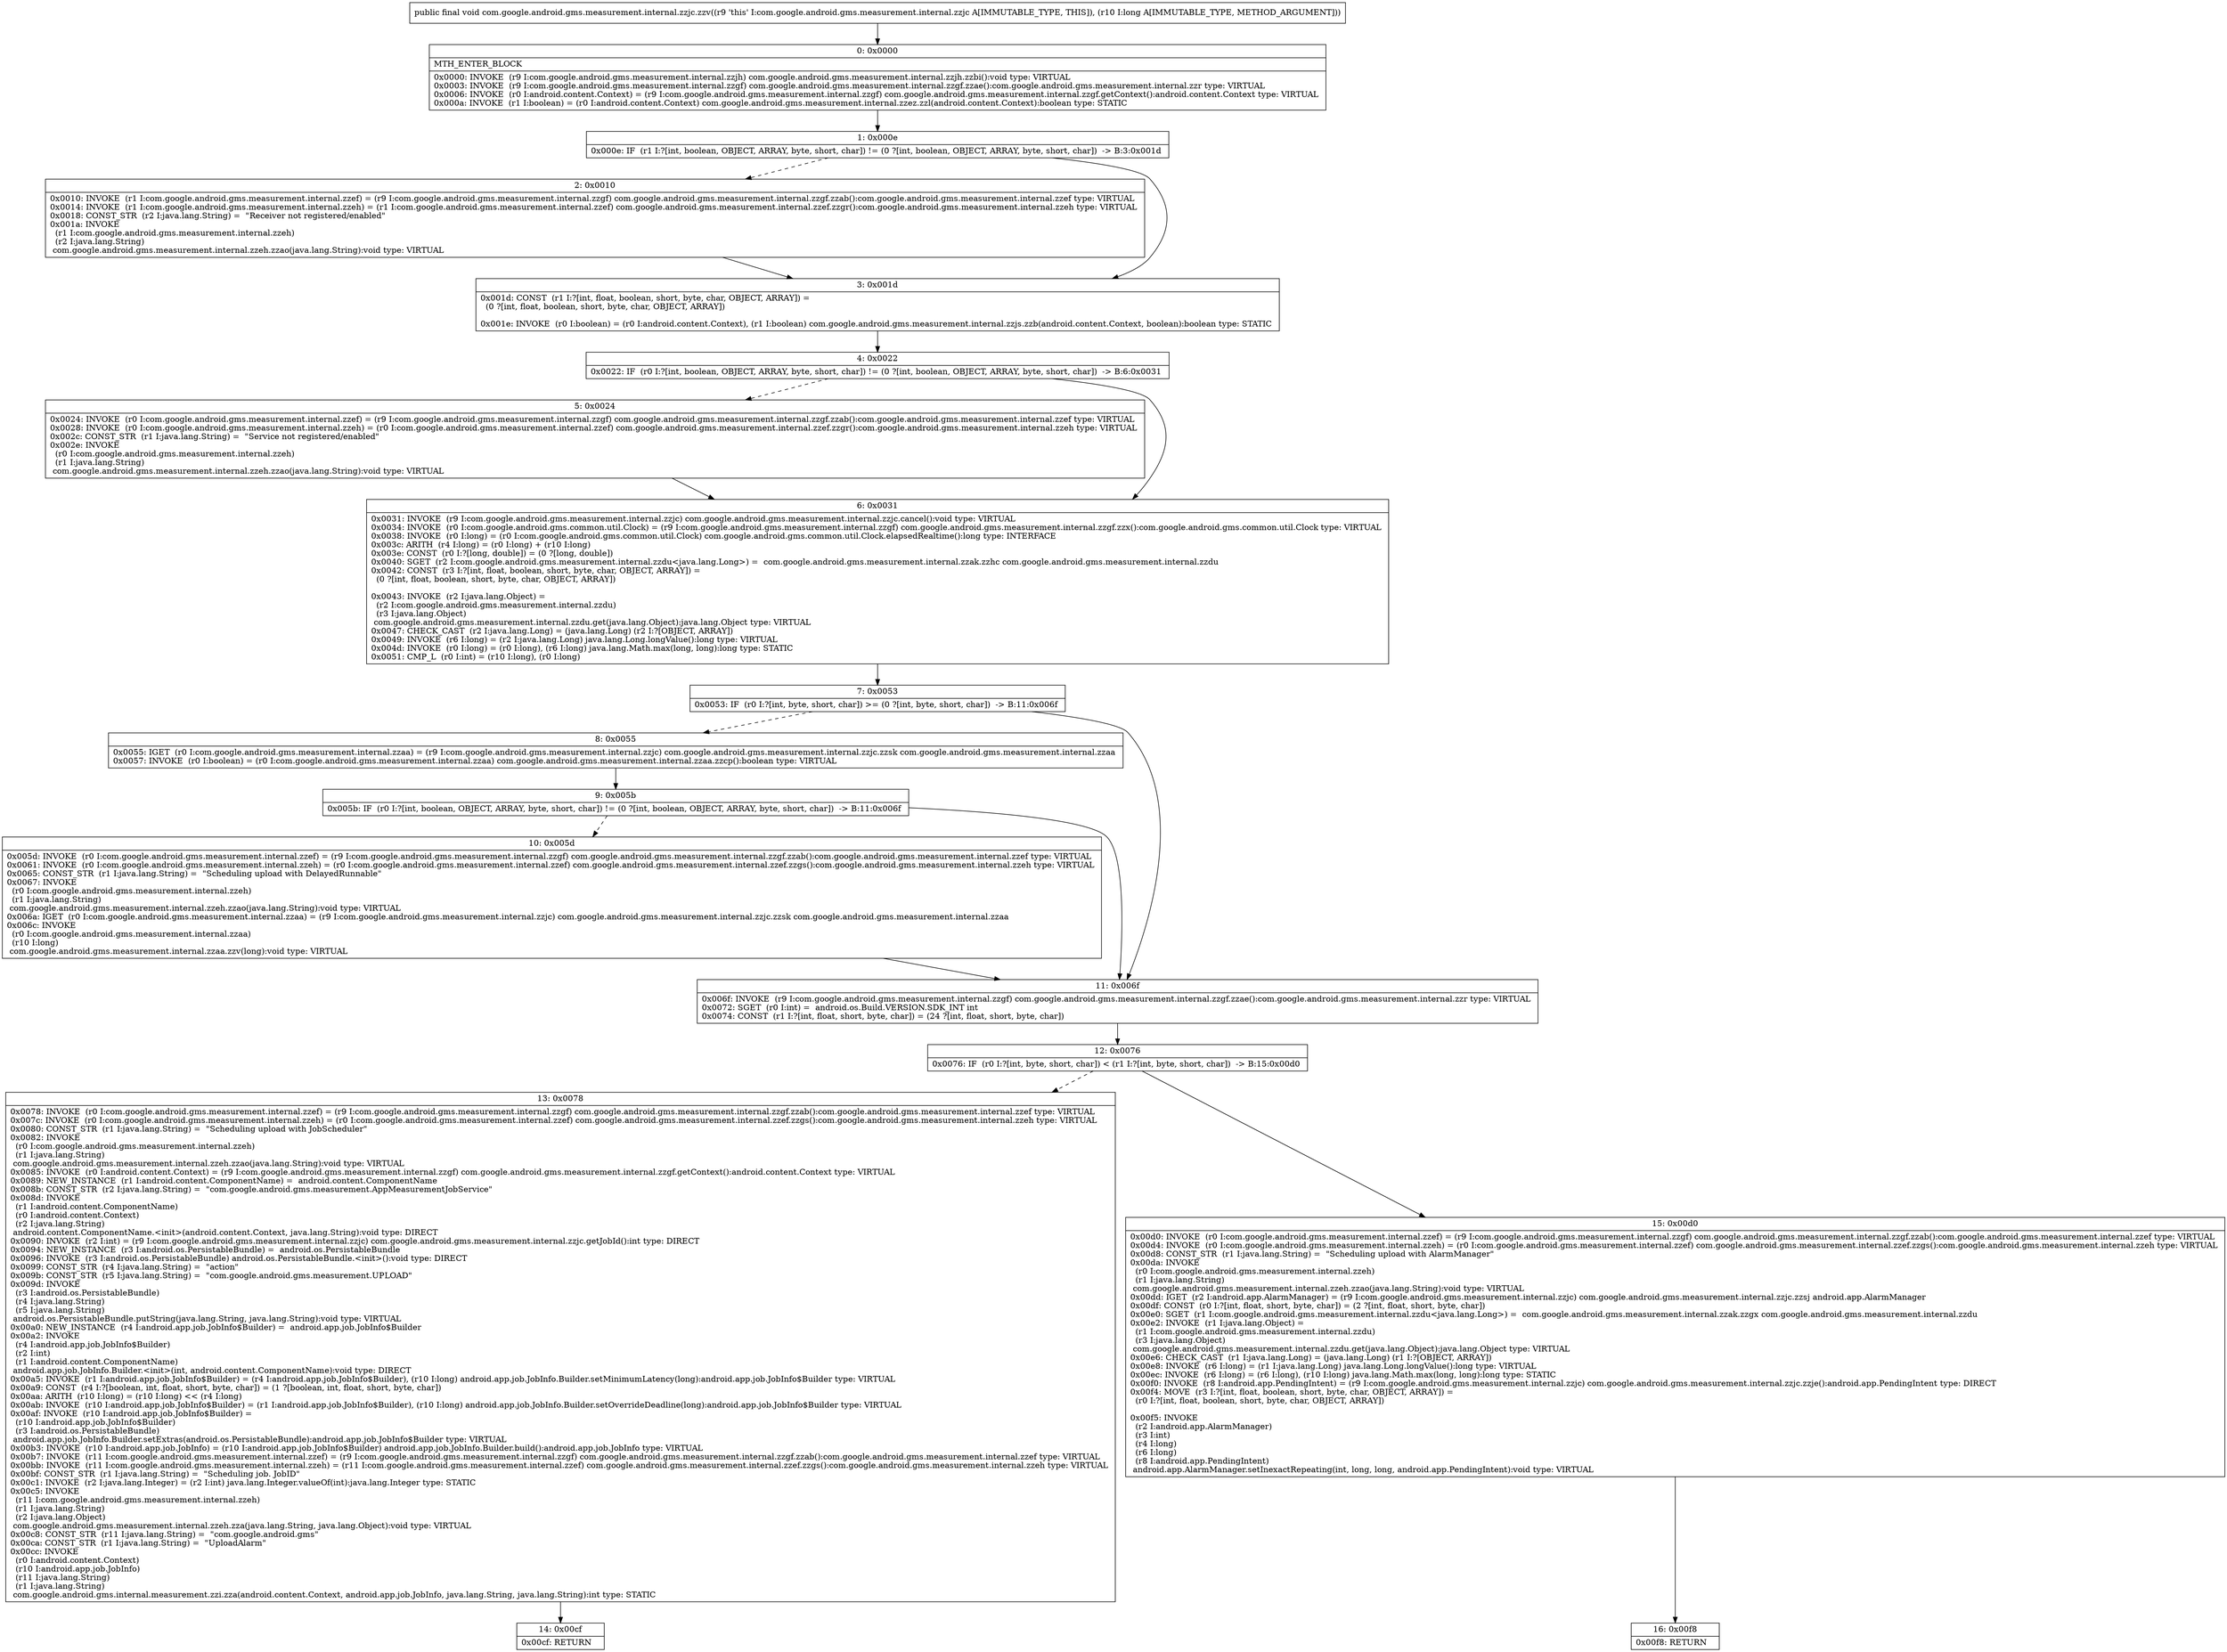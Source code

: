 digraph "CFG forcom.google.android.gms.measurement.internal.zzjc.zzv(J)V" {
Node_0 [shape=record,label="{0\:\ 0x0000|MTH_ENTER_BLOCK\l|0x0000: INVOKE  (r9 I:com.google.android.gms.measurement.internal.zzjh) com.google.android.gms.measurement.internal.zzjh.zzbi():void type: VIRTUAL \l0x0003: INVOKE  (r9 I:com.google.android.gms.measurement.internal.zzgf) com.google.android.gms.measurement.internal.zzgf.zzae():com.google.android.gms.measurement.internal.zzr type: VIRTUAL \l0x0006: INVOKE  (r0 I:android.content.Context) = (r9 I:com.google.android.gms.measurement.internal.zzgf) com.google.android.gms.measurement.internal.zzgf.getContext():android.content.Context type: VIRTUAL \l0x000a: INVOKE  (r1 I:boolean) = (r0 I:android.content.Context) com.google.android.gms.measurement.internal.zzez.zzl(android.content.Context):boolean type: STATIC \l}"];
Node_1 [shape=record,label="{1\:\ 0x000e|0x000e: IF  (r1 I:?[int, boolean, OBJECT, ARRAY, byte, short, char]) != (0 ?[int, boolean, OBJECT, ARRAY, byte, short, char])  \-\> B:3:0x001d \l}"];
Node_2 [shape=record,label="{2\:\ 0x0010|0x0010: INVOKE  (r1 I:com.google.android.gms.measurement.internal.zzef) = (r9 I:com.google.android.gms.measurement.internal.zzgf) com.google.android.gms.measurement.internal.zzgf.zzab():com.google.android.gms.measurement.internal.zzef type: VIRTUAL \l0x0014: INVOKE  (r1 I:com.google.android.gms.measurement.internal.zzeh) = (r1 I:com.google.android.gms.measurement.internal.zzef) com.google.android.gms.measurement.internal.zzef.zzgr():com.google.android.gms.measurement.internal.zzeh type: VIRTUAL \l0x0018: CONST_STR  (r2 I:java.lang.String) =  \"Receiver not registered\/enabled\" \l0x001a: INVOKE  \l  (r1 I:com.google.android.gms.measurement.internal.zzeh)\l  (r2 I:java.lang.String)\l com.google.android.gms.measurement.internal.zzeh.zzao(java.lang.String):void type: VIRTUAL \l}"];
Node_3 [shape=record,label="{3\:\ 0x001d|0x001d: CONST  (r1 I:?[int, float, boolean, short, byte, char, OBJECT, ARRAY]) = \l  (0 ?[int, float, boolean, short, byte, char, OBJECT, ARRAY])\l \l0x001e: INVOKE  (r0 I:boolean) = (r0 I:android.content.Context), (r1 I:boolean) com.google.android.gms.measurement.internal.zzjs.zzb(android.content.Context, boolean):boolean type: STATIC \l}"];
Node_4 [shape=record,label="{4\:\ 0x0022|0x0022: IF  (r0 I:?[int, boolean, OBJECT, ARRAY, byte, short, char]) != (0 ?[int, boolean, OBJECT, ARRAY, byte, short, char])  \-\> B:6:0x0031 \l}"];
Node_5 [shape=record,label="{5\:\ 0x0024|0x0024: INVOKE  (r0 I:com.google.android.gms.measurement.internal.zzef) = (r9 I:com.google.android.gms.measurement.internal.zzgf) com.google.android.gms.measurement.internal.zzgf.zzab():com.google.android.gms.measurement.internal.zzef type: VIRTUAL \l0x0028: INVOKE  (r0 I:com.google.android.gms.measurement.internal.zzeh) = (r0 I:com.google.android.gms.measurement.internal.zzef) com.google.android.gms.measurement.internal.zzef.zzgr():com.google.android.gms.measurement.internal.zzeh type: VIRTUAL \l0x002c: CONST_STR  (r1 I:java.lang.String) =  \"Service not registered\/enabled\" \l0x002e: INVOKE  \l  (r0 I:com.google.android.gms.measurement.internal.zzeh)\l  (r1 I:java.lang.String)\l com.google.android.gms.measurement.internal.zzeh.zzao(java.lang.String):void type: VIRTUAL \l}"];
Node_6 [shape=record,label="{6\:\ 0x0031|0x0031: INVOKE  (r9 I:com.google.android.gms.measurement.internal.zzjc) com.google.android.gms.measurement.internal.zzjc.cancel():void type: VIRTUAL \l0x0034: INVOKE  (r0 I:com.google.android.gms.common.util.Clock) = (r9 I:com.google.android.gms.measurement.internal.zzgf) com.google.android.gms.measurement.internal.zzgf.zzx():com.google.android.gms.common.util.Clock type: VIRTUAL \l0x0038: INVOKE  (r0 I:long) = (r0 I:com.google.android.gms.common.util.Clock) com.google.android.gms.common.util.Clock.elapsedRealtime():long type: INTERFACE \l0x003c: ARITH  (r4 I:long) = (r0 I:long) + (r10 I:long) \l0x003e: CONST  (r0 I:?[long, double]) = (0 ?[long, double]) \l0x0040: SGET  (r2 I:com.google.android.gms.measurement.internal.zzdu\<java.lang.Long\>) =  com.google.android.gms.measurement.internal.zzak.zzhc com.google.android.gms.measurement.internal.zzdu \l0x0042: CONST  (r3 I:?[int, float, boolean, short, byte, char, OBJECT, ARRAY]) = \l  (0 ?[int, float, boolean, short, byte, char, OBJECT, ARRAY])\l \l0x0043: INVOKE  (r2 I:java.lang.Object) = \l  (r2 I:com.google.android.gms.measurement.internal.zzdu)\l  (r3 I:java.lang.Object)\l com.google.android.gms.measurement.internal.zzdu.get(java.lang.Object):java.lang.Object type: VIRTUAL \l0x0047: CHECK_CAST  (r2 I:java.lang.Long) = (java.lang.Long) (r2 I:?[OBJECT, ARRAY]) \l0x0049: INVOKE  (r6 I:long) = (r2 I:java.lang.Long) java.lang.Long.longValue():long type: VIRTUAL \l0x004d: INVOKE  (r0 I:long) = (r0 I:long), (r6 I:long) java.lang.Math.max(long, long):long type: STATIC \l0x0051: CMP_L  (r0 I:int) = (r10 I:long), (r0 I:long) \l}"];
Node_7 [shape=record,label="{7\:\ 0x0053|0x0053: IF  (r0 I:?[int, byte, short, char]) \>= (0 ?[int, byte, short, char])  \-\> B:11:0x006f \l}"];
Node_8 [shape=record,label="{8\:\ 0x0055|0x0055: IGET  (r0 I:com.google.android.gms.measurement.internal.zzaa) = (r9 I:com.google.android.gms.measurement.internal.zzjc) com.google.android.gms.measurement.internal.zzjc.zzsk com.google.android.gms.measurement.internal.zzaa \l0x0057: INVOKE  (r0 I:boolean) = (r0 I:com.google.android.gms.measurement.internal.zzaa) com.google.android.gms.measurement.internal.zzaa.zzcp():boolean type: VIRTUAL \l}"];
Node_9 [shape=record,label="{9\:\ 0x005b|0x005b: IF  (r0 I:?[int, boolean, OBJECT, ARRAY, byte, short, char]) != (0 ?[int, boolean, OBJECT, ARRAY, byte, short, char])  \-\> B:11:0x006f \l}"];
Node_10 [shape=record,label="{10\:\ 0x005d|0x005d: INVOKE  (r0 I:com.google.android.gms.measurement.internal.zzef) = (r9 I:com.google.android.gms.measurement.internal.zzgf) com.google.android.gms.measurement.internal.zzgf.zzab():com.google.android.gms.measurement.internal.zzef type: VIRTUAL \l0x0061: INVOKE  (r0 I:com.google.android.gms.measurement.internal.zzeh) = (r0 I:com.google.android.gms.measurement.internal.zzef) com.google.android.gms.measurement.internal.zzef.zzgs():com.google.android.gms.measurement.internal.zzeh type: VIRTUAL \l0x0065: CONST_STR  (r1 I:java.lang.String) =  \"Scheduling upload with DelayedRunnable\" \l0x0067: INVOKE  \l  (r0 I:com.google.android.gms.measurement.internal.zzeh)\l  (r1 I:java.lang.String)\l com.google.android.gms.measurement.internal.zzeh.zzao(java.lang.String):void type: VIRTUAL \l0x006a: IGET  (r0 I:com.google.android.gms.measurement.internal.zzaa) = (r9 I:com.google.android.gms.measurement.internal.zzjc) com.google.android.gms.measurement.internal.zzjc.zzsk com.google.android.gms.measurement.internal.zzaa \l0x006c: INVOKE  \l  (r0 I:com.google.android.gms.measurement.internal.zzaa)\l  (r10 I:long)\l com.google.android.gms.measurement.internal.zzaa.zzv(long):void type: VIRTUAL \l}"];
Node_11 [shape=record,label="{11\:\ 0x006f|0x006f: INVOKE  (r9 I:com.google.android.gms.measurement.internal.zzgf) com.google.android.gms.measurement.internal.zzgf.zzae():com.google.android.gms.measurement.internal.zzr type: VIRTUAL \l0x0072: SGET  (r0 I:int) =  android.os.Build.VERSION.SDK_INT int \l0x0074: CONST  (r1 I:?[int, float, short, byte, char]) = (24 ?[int, float, short, byte, char]) \l}"];
Node_12 [shape=record,label="{12\:\ 0x0076|0x0076: IF  (r0 I:?[int, byte, short, char]) \< (r1 I:?[int, byte, short, char])  \-\> B:15:0x00d0 \l}"];
Node_13 [shape=record,label="{13\:\ 0x0078|0x0078: INVOKE  (r0 I:com.google.android.gms.measurement.internal.zzef) = (r9 I:com.google.android.gms.measurement.internal.zzgf) com.google.android.gms.measurement.internal.zzgf.zzab():com.google.android.gms.measurement.internal.zzef type: VIRTUAL \l0x007c: INVOKE  (r0 I:com.google.android.gms.measurement.internal.zzeh) = (r0 I:com.google.android.gms.measurement.internal.zzef) com.google.android.gms.measurement.internal.zzef.zzgs():com.google.android.gms.measurement.internal.zzeh type: VIRTUAL \l0x0080: CONST_STR  (r1 I:java.lang.String) =  \"Scheduling upload with JobScheduler\" \l0x0082: INVOKE  \l  (r0 I:com.google.android.gms.measurement.internal.zzeh)\l  (r1 I:java.lang.String)\l com.google.android.gms.measurement.internal.zzeh.zzao(java.lang.String):void type: VIRTUAL \l0x0085: INVOKE  (r0 I:android.content.Context) = (r9 I:com.google.android.gms.measurement.internal.zzgf) com.google.android.gms.measurement.internal.zzgf.getContext():android.content.Context type: VIRTUAL \l0x0089: NEW_INSTANCE  (r1 I:android.content.ComponentName) =  android.content.ComponentName \l0x008b: CONST_STR  (r2 I:java.lang.String) =  \"com.google.android.gms.measurement.AppMeasurementJobService\" \l0x008d: INVOKE  \l  (r1 I:android.content.ComponentName)\l  (r0 I:android.content.Context)\l  (r2 I:java.lang.String)\l android.content.ComponentName.\<init\>(android.content.Context, java.lang.String):void type: DIRECT \l0x0090: INVOKE  (r2 I:int) = (r9 I:com.google.android.gms.measurement.internal.zzjc) com.google.android.gms.measurement.internal.zzjc.getJobId():int type: DIRECT \l0x0094: NEW_INSTANCE  (r3 I:android.os.PersistableBundle) =  android.os.PersistableBundle \l0x0096: INVOKE  (r3 I:android.os.PersistableBundle) android.os.PersistableBundle.\<init\>():void type: DIRECT \l0x0099: CONST_STR  (r4 I:java.lang.String) =  \"action\" \l0x009b: CONST_STR  (r5 I:java.lang.String) =  \"com.google.android.gms.measurement.UPLOAD\" \l0x009d: INVOKE  \l  (r3 I:android.os.PersistableBundle)\l  (r4 I:java.lang.String)\l  (r5 I:java.lang.String)\l android.os.PersistableBundle.putString(java.lang.String, java.lang.String):void type: VIRTUAL \l0x00a0: NEW_INSTANCE  (r4 I:android.app.job.JobInfo$Builder) =  android.app.job.JobInfo$Builder \l0x00a2: INVOKE  \l  (r4 I:android.app.job.JobInfo$Builder)\l  (r2 I:int)\l  (r1 I:android.content.ComponentName)\l android.app.job.JobInfo.Builder.\<init\>(int, android.content.ComponentName):void type: DIRECT \l0x00a5: INVOKE  (r1 I:android.app.job.JobInfo$Builder) = (r4 I:android.app.job.JobInfo$Builder), (r10 I:long) android.app.job.JobInfo.Builder.setMinimumLatency(long):android.app.job.JobInfo$Builder type: VIRTUAL \l0x00a9: CONST  (r4 I:?[boolean, int, float, short, byte, char]) = (1 ?[boolean, int, float, short, byte, char]) \l0x00aa: ARITH  (r10 I:long) = (r10 I:long) \<\< (r4 I:long) \l0x00ab: INVOKE  (r10 I:android.app.job.JobInfo$Builder) = (r1 I:android.app.job.JobInfo$Builder), (r10 I:long) android.app.job.JobInfo.Builder.setOverrideDeadline(long):android.app.job.JobInfo$Builder type: VIRTUAL \l0x00af: INVOKE  (r10 I:android.app.job.JobInfo$Builder) = \l  (r10 I:android.app.job.JobInfo$Builder)\l  (r3 I:android.os.PersistableBundle)\l android.app.job.JobInfo.Builder.setExtras(android.os.PersistableBundle):android.app.job.JobInfo$Builder type: VIRTUAL \l0x00b3: INVOKE  (r10 I:android.app.job.JobInfo) = (r10 I:android.app.job.JobInfo$Builder) android.app.job.JobInfo.Builder.build():android.app.job.JobInfo type: VIRTUAL \l0x00b7: INVOKE  (r11 I:com.google.android.gms.measurement.internal.zzef) = (r9 I:com.google.android.gms.measurement.internal.zzgf) com.google.android.gms.measurement.internal.zzgf.zzab():com.google.android.gms.measurement.internal.zzef type: VIRTUAL \l0x00bb: INVOKE  (r11 I:com.google.android.gms.measurement.internal.zzeh) = (r11 I:com.google.android.gms.measurement.internal.zzef) com.google.android.gms.measurement.internal.zzef.zzgs():com.google.android.gms.measurement.internal.zzeh type: VIRTUAL \l0x00bf: CONST_STR  (r1 I:java.lang.String) =  \"Scheduling job. JobID\" \l0x00c1: INVOKE  (r2 I:java.lang.Integer) = (r2 I:int) java.lang.Integer.valueOf(int):java.lang.Integer type: STATIC \l0x00c5: INVOKE  \l  (r11 I:com.google.android.gms.measurement.internal.zzeh)\l  (r1 I:java.lang.String)\l  (r2 I:java.lang.Object)\l com.google.android.gms.measurement.internal.zzeh.zza(java.lang.String, java.lang.Object):void type: VIRTUAL \l0x00c8: CONST_STR  (r11 I:java.lang.String) =  \"com.google.android.gms\" \l0x00ca: CONST_STR  (r1 I:java.lang.String) =  \"UploadAlarm\" \l0x00cc: INVOKE  \l  (r0 I:android.content.Context)\l  (r10 I:android.app.job.JobInfo)\l  (r11 I:java.lang.String)\l  (r1 I:java.lang.String)\l com.google.android.gms.internal.measurement.zzi.zza(android.content.Context, android.app.job.JobInfo, java.lang.String, java.lang.String):int type: STATIC \l}"];
Node_14 [shape=record,label="{14\:\ 0x00cf|0x00cf: RETURN   \l}"];
Node_15 [shape=record,label="{15\:\ 0x00d0|0x00d0: INVOKE  (r0 I:com.google.android.gms.measurement.internal.zzef) = (r9 I:com.google.android.gms.measurement.internal.zzgf) com.google.android.gms.measurement.internal.zzgf.zzab():com.google.android.gms.measurement.internal.zzef type: VIRTUAL \l0x00d4: INVOKE  (r0 I:com.google.android.gms.measurement.internal.zzeh) = (r0 I:com.google.android.gms.measurement.internal.zzef) com.google.android.gms.measurement.internal.zzef.zzgs():com.google.android.gms.measurement.internal.zzeh type: VIRTUAL \l0x00d8: CONST_STR  (r1 I:java.lang.String) =  \"Scheduling upload with AlarmManager\" \l0x00da: INVOKE  \l  (r0 I:com.google.android.gms.measurement.internal.zzeh)\l  (r1 I:java.lang.String)\l com.google.android.gms.measurement.internal.zzeh.zzao(java.lang.String):void type: VIRTUAL \l0x00dd: IGET  (r2 I:android.app.AlarmManager) = (r9 I:com.google.android.gms.measurement.internal.zzjc) com.google.android.gms.measurement.internal.zzjc.zzsj android.app.AlarmManager \l0x00df: CONST  (r0 I:?[int, float, short, byte, char]) = (2 ?[int, float, short, byte, char]) \l0x00e0: SGET  (r1 I:com.google.android.gms.measurement.internal.zzdu\<java.lang.Long\>) =  com.google.android.gms.measurement.internal.zzak.zzgx com.google.android.gms.measurement.internal.zzdu \l0x00e2: INVOKE  (r1 I:java.lang.Object) = \l  (r1 I:com.google.android.gms.measurement.internal.zzdu)\l  (r3 I:java.lang.Object)\l com.google.android.gms.measurement.internal.zzdu.get(java.lang.Object):java.lang.Object type: VIRTUAL \l0x00e6: CHECK_CAST  (r1 I:java.lang.Long) = (java.lang.Long) (r1 I:?[OBJECT, ARRAY]) \l0x00e8: INVOKE  (r6 I:long) = (r1 I:java.lang.Long) java.lang.Long.longValue():long type: VIRTUAL \l0x00ec: INVOKE  (r6 I:long) = (r6 I:long), (r10 I:long) java.lang.Math.max(long, long):long type: STATIC \l0x00f0: INVOKE  (r8 I:android.app.PendingIntent) = (r9 I:com.google.android.gms.measurement.internal.zzjc) com.google.android.gms.measurement.internal.zzjc.zzje():android.app.PendingIntent type: DIRECT \l0x00f4: MOVE  (r3 I:?[int, float, boolean, short, byte, char, OBJECT, ARRAY]) = \l  (r0 I:?[int, float, boolean, short, byte, char, OBJECT, ARRAY])\l \l0x00f5: INVOKE  \l  (r2 I:android.app.AlarmManager)\l  (r3 I:int)\l  (r4 I:long)\l  (r6 I:long)\l  (r8 I:android.app.PendingIntent)\l android.app.AlarmManager.setInexactRepeating(int, long, long, android.app.PendingIntent):void type: VIRTUAL \l}"];
Node_16 [shape=record,label="{16\:\ 0x00f8|0x00f8: RETURN   \l}"];
MethodNode[shape=record,label="{public final void com.google.android.gms.measurement.internal.zzjc.zzv((r9 'this' I:com.google.android.gms.measurement.internal.zzjc A[IMMUTABLE_TYPE, THIS]), (r10 I:long A[IMMUTABLE_TYPE, METHOD_ARGUMENT])) }"];
MethodNode -> Node_0;
Node_0 -> Node_1;
Node_1 -> Node_2[style=dashed];
Node_1 -> Node_3;
Node_2 -> Node_3;
Node_3 -> Node_4;
Node_4 -> Node_5[style=dashed];
Node_4 -> Node_6;
Node_5 -> Node_6;
Node_6 -> Node_7;
Node_7 -> Node_8[style=dashed];
Node_7 -> Node_11;
Node_8 -> Node_9;
Node_9 -> Node_10[style=dashed];
Node_9 -> Node_11;
Node_10 -> Node_11;
Node_11 -> Node_12;
Node_12 -> Node_13[style=dashed];
Node_12 -> Node_15;
Node_13 -> Node_14;
Node_15 -> Node_16;
}

